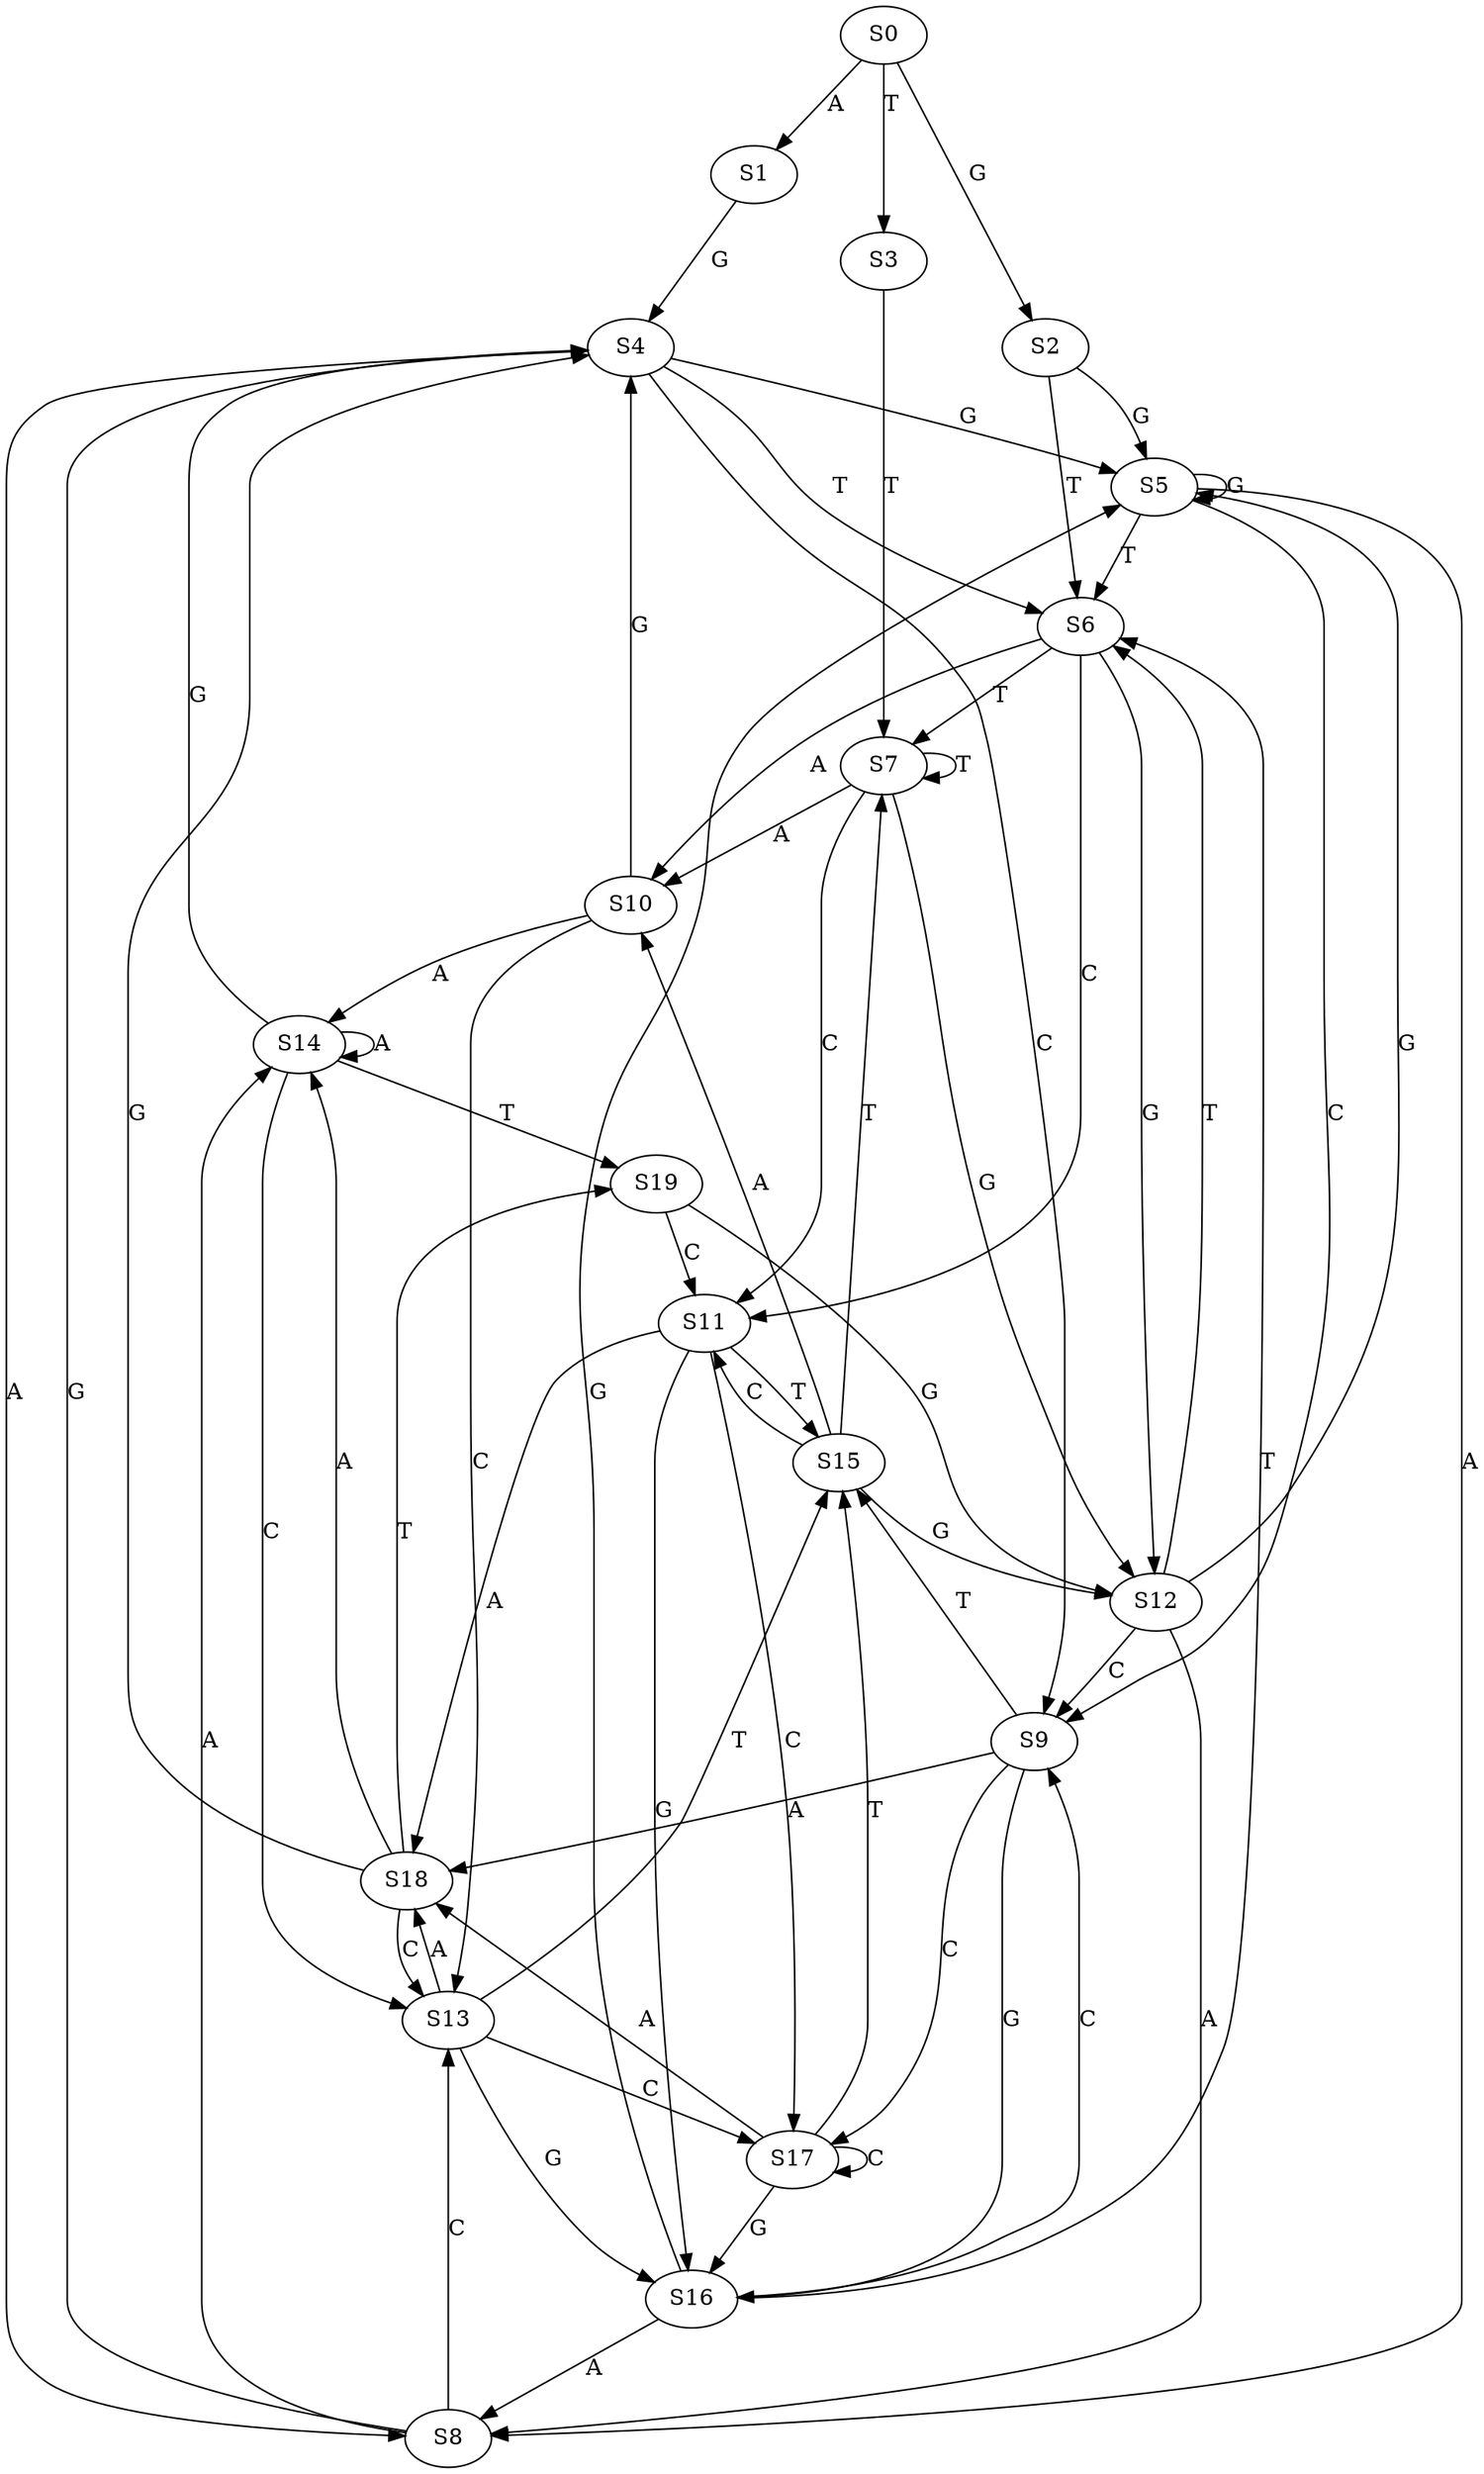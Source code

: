 strict digraph  {
	S0 -> S1 [ label = A ];
	S0 -> S2 [ label = G ];
	S0 -> S3 [ label = T ];
	S1 -> S4 [ label = G ];
	S2 -> S5 [ label = G ];
	S2 -> S6 [ label = T ];
	S3 -> S7 [ label = T ];
	S4 -> S5 [ label = G ];
	S4 -> S8 [ label = A ];
	S4 -> S6 [ label = T ];
	S4 -> S9 [ label = C ];
	S5 -> S9 [ label = C ];
	S5 -> S8 [ label = A ];
	S5 -> S6 [ label = T ];
	S5 -> S5 [ label = G ];
	S6 -> S10 [ label = A ];
	S6 -> S11 [ label = C ];
	S6 -> S7 [ label = T ];
	S6 -> S12 [ label = G ];
	S7 -> S11 [ label = C ];
	S7 -> S7 [ label = T ];
	S7 -> S12 [ label = G ];
	S7 -> S10 [ label = A ];
	S8 -> S13 [ label = C ];
	S8 -> S4 [ label = G ];
	S8 -> S14 [ label = A ];
	S9 -> S15 [ label = T ];
	S9 -> S16 [ label = G ];
	S9 -> S17 [ label = C ];
	S9 -> S18 [ label = A ];
	S10 -> S4 [ label = G ];
	S10 -> S14 [ label = A ];
	S10 -> S13 [ label = C ];
	S11 -> S15 [ label = T ];
	S11 -> S18 [ label = A ];
	S11 -> S16 [ label = G ];
	S11 -> S17 [ label = C ];
	S12 -> S6 [ label = T ];
	S12 -> S5 [ label = G ];
	S12 -> S8 [ label = A ];
	S12 -> S9 [ label = C ];
	S13 -> S17 [ label = C ];
	S13 -> S18 [ label = A ];
	S13 -> S15 [ label = T ];
	S13 -> S16 [ label = G ];
	S14 -> S13 [ label = C ];
	S14 -> S4 [ label = G ];
	S14 -> S14 [ label = A ];
	S14 -> S19 [ label = T ];
	S15 -> S12 [ label = G ];
	S15 -> S7 [ label = T ];
	S15 -> S11 [ label = C ];
	S15 -> S10 [ label = A ];
	S16 -> S9 [ label = C ];
	S16 -> S6 [ label = T ];
	S16 -> S5 [ label = G ];
	S16 -> S8 [ label = A ];
	S17 -> S15 [ label = T ];
	S17 -> S17 [ label = C ];
	S17 -> S16 [ label = G ];
	S17 -> S18 [ label = A ];
	S18 -> S14 [ label = A ];
	S18 -> S13 [ label = C ];
	S18 -> S19 [ label = T ];
	S18 -> S4 [ label = G ];
	S19 -> S12 [ label = G ];
	S19 -> S11 [ label = C ];
}
